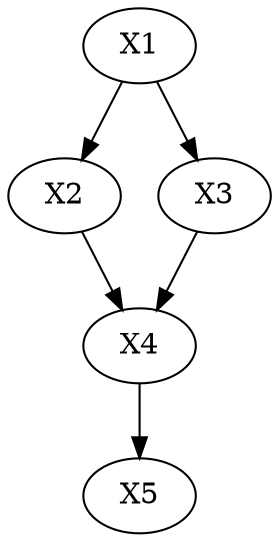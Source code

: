 strict digraph  {
X1 [x=0, y=2];
X2 [x=1, y=1];
X3 [x="-1", y=1];
X4 [x=0, y=0];
X5 [x=0, y="-1"];
X1 -> X2;
X1 -> X3;
X2 -> X4;
X3 -> X4;
X4 -> X5;
}
